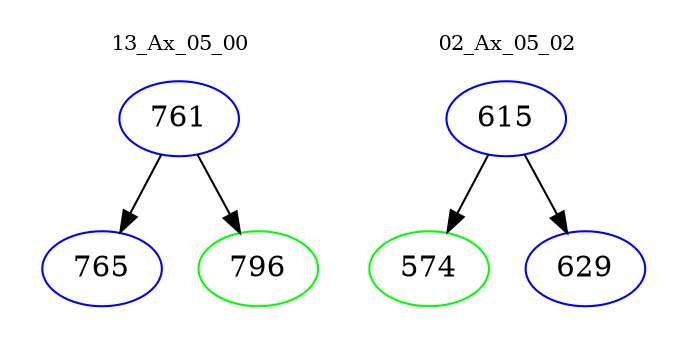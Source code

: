 digraph{
subgraph cluster_0 {
color = white
label = "13_Ax_05_00";
fontsize=10;
T0_761 [label="761", color="blue"]
T0_761 -> T0_765 [color="black"]
T0_765 [label="765", color="blue"]
T0_761 -> T0_796 [color="black"]
T0_796 [label="796", color="green"]
}
subgraph cluster_1 {
color = white
label = "02_Ax_05_02";
fontsize=10;
T1_615 [label="615", color="blue"]
T1_615 -> T1_574 [color="black"]
T1_574 [label="574", color="green"]
T1_615 -> T1_629 [color="black"]
T1_629 [label="629", color="blue"]
}
}
